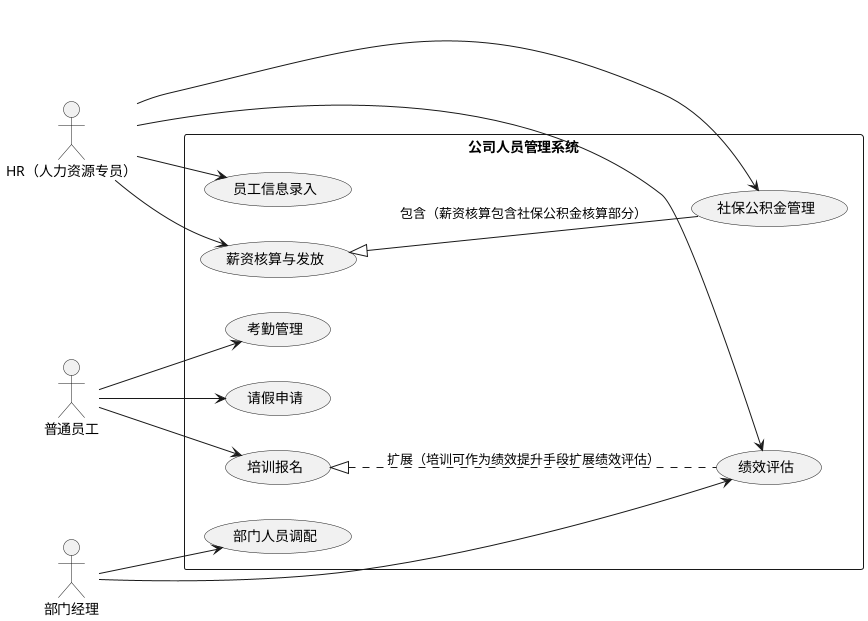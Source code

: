 @startuml
left to right direction
actor "HR（人力资源专员）" as HR
actor "普通员工" as Employee
actor "部门经理" as Manager

rectangle "公司人员管理系统" {
    usecase "员工信息录入" as UseCase1
    usecase "薪资核算与发放" as UseCase2
    usecase "考勤管理" as UseCase3
    usecase "请假申请" as UseCase4
    usecase "绩效评估" as UseCase5
    usecase "部门人员调配" as UseCase6
    usecase "社保公积金管理" as UseCase7
    usecase "培训报名" as UseCase8
}

HR --> UseCase1
HR --> UseCase2
HR --> UseCase5
HR --> UseCase7

Employee --> UseCase3
Employee --> UseCase4
Employee --> UseCase8

Manager --> UseCase6
Manager --> UseCase5

UseCase2 <|-- UseCase7 : 包含（薪资核算包含社保公积金核算部分）
UseCase8 <|.. UseCase5 : 扩展（培训可作为绩效提升手段扩展绩效评估）
@enduml
